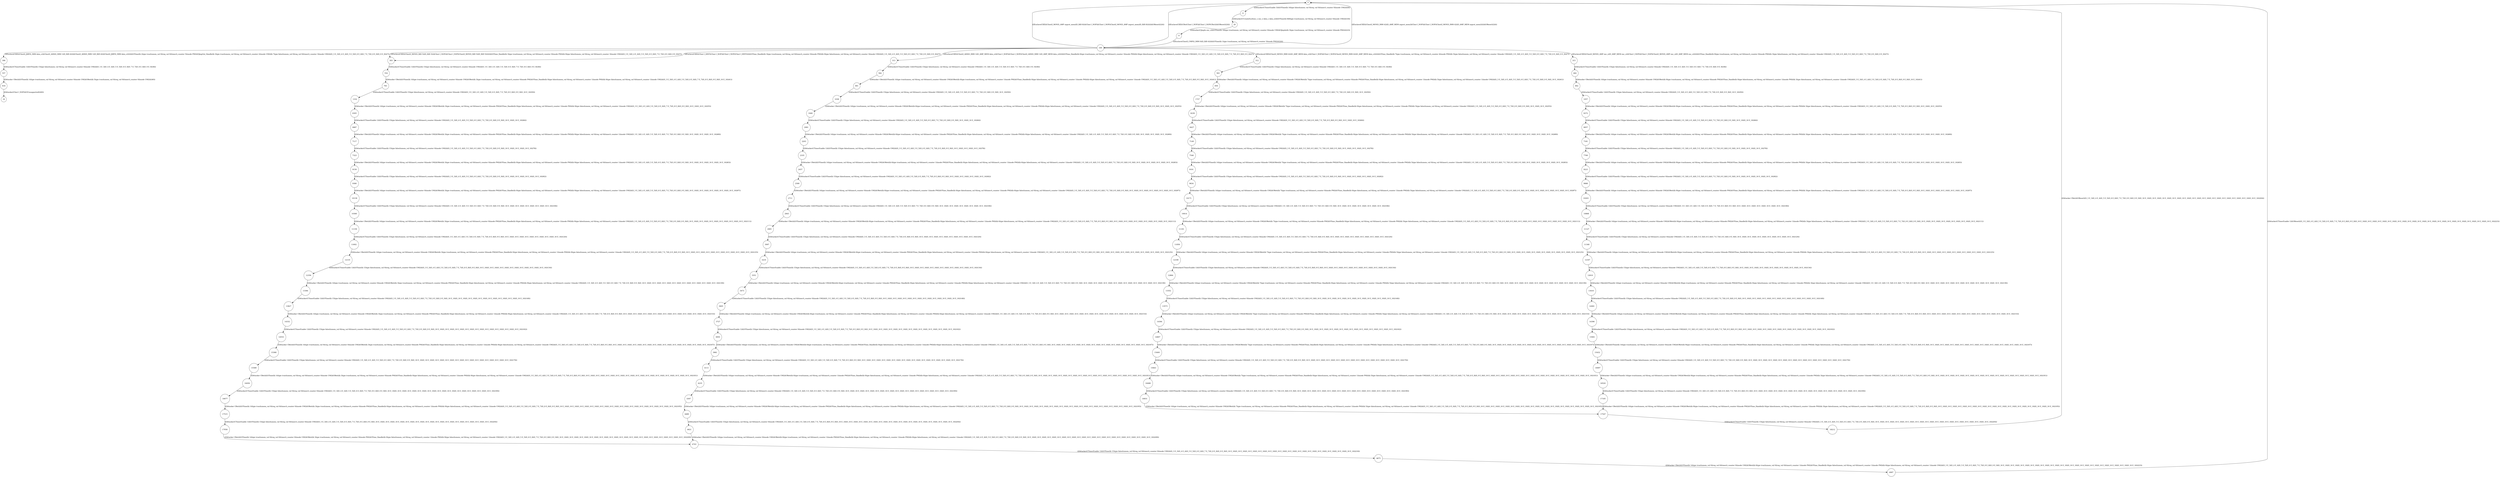 digraph G {
  0 [shape=circle, ];
  11 [shape=circle, ];
  18 [shape=circle, ];
  20 [shape=circle, ];
  77 [shape=circle, ];
  169 [shape=circle, ];
  303 [shape=circle, ];
  306 [shape=circle, ];
  312 [shape=circle, ];
  313 [shape=circle, ];
  315 [shape=circle, ];
  464 [shape=circle, ];
  554 [shape=circle, ];
  557 [shape=circle, ];
  563 [shape=circle, ];
  564 [shape=circle, ];
  661 [shape=circle, ];
  662 [shape=circle, ];
  783 [shape=circle, ];
  818 [shape=circle, ];
  856 [shape=circle, ];
  1038 [shape=circle, ];
  1057 [shape=circle, ];
  1332 [shape=circle, ];
  1727 [shape=circle, ];
  1949 [shape=circle, ];
  2081 [shape=circle, ];
  2203 [shape=circle, ];
  2335 [shape=circle, ];
  2457 [shape=circle, ];
  2589 [shape=circle, ];
  2711 [shape=circle, ];
  2843 [shape=circle, ];
  2965 [shape=circle, ];
  3097 [shape=circle, ];
  3219 [shape=circle, ];
  3351 [shape=circle, ];
  3473 [shape=circle, ];
  3605 [shape=circle, ];
  3727 [shape=circle, ];
  3859 [shape=circle, ];
  3981 [shape=circle, ];
  4113 [shape=circle, ];
  4235 [shape=circle, ];
  4367 [shape=circle, ];
  4489 [shape=circle, ];
  4621 [shape=circle, ];
  4743 [shape=circle, ];
  4875 [shape=circle, ];
  4997 [shape=circle, ];
  6239 [shape=circle, ];
  6272 [shape=circle, ];
  6305 [shape=circle, ];
  6427 [shape=circle, ];
  6657 [shape=circle, ];
  6887 [shape=circle, ];
  7117 [shape=circle, ];
  7149 [shape=circle, ];
  7181 [shape=circle, ];
  7323 [shape=circle, ];
  7546 [shape=circle, ];
  7769 [shape=circle, ];
  9159 [shape=circle, ];
  9191 [shape=circle, ];
  9223 [shape=circle, ];
  9380 [shape=circle, ];
  9634 [shape=circle, ];
  9888 [shape=circle, ];
  10139 [shape=circle, ];
  10171 [shape=circle, ];
  10203 [shape=circle, ];
  10360 [shape=circle, ];
  10614 [shape=circle, ];
  10868 [shape=circle, ];
  11127 [shape=circle, ];
  11159 [shape=circle, ];
  11191 [shape=circle, ];
  11348 [shape=circle, ];
  11602 [shape=circle, ];
  11856 [shape=circle, ];
  12135 [shape=circle, ];
  12167 [shape=circle, ];
  12199 [shape=circle, ];
  12356 [shape=circle, ];
  12610 [shape=circle, ];
  12864 [shape=circle, ];
  13352 [shape=circle, ];
  13384 [shape=circle, ];
  13416 [shape=circle, ];
  13573 [shape=circle, ];
  13827 [shape=circle, ];
  14081 [shape=circle, ];
  14332 [shape=circle, ];
  14364 [shape=circle, ];
  14396 [shape=circle, ];
  14553 [shape=circle, ];
  14807 [shape=circle, ];
  15061 [shape=circle, ];
  15368 [shape=circle, ];
  15400 [shape=circle, ];
  15432 [shape=circle, ];
  15589 [shape=circle, ];
  15843 [shape=circle, ];
  16097 [shape=circle, ];
  16456 [shape=circle, ];
  16488 [shape=circle, ];
  16520 [shape=circle, ];
  16677 [shape=circle, ];
  16931 [shape=circle, ];
  17185 [shape=circle, ];
  17515 [shape=circle, ];
  17547 [shape=circle, ];
  17958 [shape=circle, ];
  18212 [shape=circle, ];
  
  
  0 -> 11 [label="((IAttacker(CTimerEnable 3))(((OTime((k 16)(gie false)(umem_val 0)(reg_val 0)(timerA_counter 0)(mode UM))))()8))",
           ];
  11 -> 20 [label="((IAttacker(CCreateEncl(enc_s enc_e data_s data_e)))(((OTime((k 648)(gie true)(umem_val 0)(reg_val 0)(timerA_counter 0)(mode UM))))()18))",
            ];
  20 -> 77 [label="((IAttacker(CJmpIn enc_s))(((OTime((k 18)(gie true)(umem_val 0)(reg_val 0)(timerA_counter 0)(mode UM)))(OJmpIn((k 3)(gie true)(umem_val 0)(reg_val 0)(timerA_counter 2)(mode PM))))()23))",
            ];
  77 -> 169 [label="((IEnclave(CInst(I_CMP(S_IMM 0)(D_R(R 4)))))(((OTime((k 1)(gie true)(umem_val 0)(reg_val 0)(timerA_counter 3)(mode PM))))()24))",
             ];
  169 -> 0 [label="((IEnclave(CIfZ(((CInst(I_MOV(S_IMM 42)(D_AMP_MEM unprot_mem)))(CInst I_NOP))((CInst I_NOP)(CInst(I_MOV(S_IMM 42)(D_AMP_MEM unprot_mem)))))))((OReset)()24))",
            ];
  169 -> 0 [label="((IEnclave(CIfZ(((CInst(I_MOV(S_AMP unprot_mem)(D_R(R 8))))(CInst I_NOP))((CInst I_NOP)(CInst(I_MOV(S_AMP unprot_mem)(D_R(R 8))))))))((OReset)()24))",
            ];
  169 -> 0 [label="((IEnclave(CIfZ((CRst(CInst I_NOP))((CInst I_NOP)CRst))))((OReset)()24))",
            ];
  169 -> 303 [label="((IEnclave(CIfZ(((CInst I_DINT)(CInst I_NOP))((CInst I_NOP)(CInst I_DINT)))))(((OTime_Handle((k 3)(gie true)(umem_val 0)(reg_val 0)(timerA_counter 0)(mode PM))((k 9)(gie false)(umem_val 0)(reg_val 0)(timerA_counter 3)(mode UM))))((S_3 E_3)(S_4 E_4)(S_5 E_5)(S_6 E_6)(S_7 E_7)(S_8 E_8)(S_9 E_9))27))",
              ];
  169 -> 303 [label="((IEnclave(CIfZ(((CInst(I_MOV(S_R(R 5))(D_R(R 5))))(CInst I_NOP))((CInst I_NOP)(CInst(I_MOV(S_R(R 5))(D_R(R 5))))))))(((OTime_Handle((k 3)(gie true)(umem_val 0)(reg_val 0)(timerA_counter 0)(mode PM))((k 9)(gie false)(umem_val 0)(reg_val 0)(timerA_counter 3)(mode UM))))((S_3 E_3)(S_4 E_4)(S_5 E_5)(S_6 E_6)(S_7 E_7)(S_8 E_8)(S_9 E_9))27))",
              ];
  169 -> 306 [label="((IEnclave(CIfZ(((CInst(I_JMP(S_IMM data_s)))(CInst(I_ADD(S_IMM 1)(D_R(R 4)))))((CInst(I_ADD(S_IMM 1)(D_R(R 4))))(CInst(I_JMP(S_IMM data_s)))))))(((OTime((k 2)(gie true)(umem_val 0)(reg_val 0)(timerA_counter 5)(mode PM)))(OJmpOut_Handle((k 3)(gie true)(umem_val 0)(reg_val 0)(timerA_counter 2)(mode UM))((k 7)(gie false)(umem_val 0)(reg_val 0)(timerA_counter 3)(mode UM))))((S_3 E_3)(S_4 E_4)(S_5 E_5)(S_6 E_6)(S_7 E_7)(S_8 E_8)(S_9 E_9))27))",
              ];
  169 -> 312 [label="((IEnclave(CIfZ(((CInst(I_MOV(S_IMM 42)(D_AMP_MEM data_s)))(CInst I_NOP))((CInst I_NOP)(CInst(I_MOV(S_IMM 42)(D_AMP_MEM data_s)))))))(((OTime_Handle((k 7)(gie true)(umem_val 0)(reg_val 0)(timerA_counter 4)(mode PM))((k 5)(gie false)(umem_val 0)(reg_val 0)(timerA_counter 3)(mode UM))))((S_3 E_3)(S_4 E_4)(S_5 E_5)(S_6 E_6)(S_7 E_7)(S_8 E_8)(S_9 E_9))27))",
              ];
  169 -> 313 [label="((IEnclave(CIfZ(((CInst(I_ADD(S_IMM 1)(D_AMP_MEM data_s)))(CInst I_NOP))((CInst I_NOP)(CInst(I_ADD(S_IMM 1)(D_AMP_MEM data_s)))))))(((OTime_Handle((k 6)(gie true)(umem_val 0)(reg_val 0)(timerA_counter 3)(mode PM))((k 6)(gie false)(umem_val 0)(reg_val 0)(timerA_counter 3)(mode UM))))((S_3 E_3)(S_4 E_4)(S_5 E_5)(S_6 E_6)(S_7 E_7)(S_8 E_8)(S_9 E_9))27))",
              ];
  169 -> 315 [label="((IEnclave(CIfZ(((CInst(I_MOV(S_AMP enc_s)(D_AMP_MEM enc_s)))(CInst I_NOP))((CInst I_NOP)(CInst(I_MOV(S_AMP enc_s)(D_AMP_MEM enc_s)))))))(((OTime_Handle((k 9)(gie true)(umem_val 0)(reg_val 0)(timerA_counter 0)(mode PM))((k 3)(gie false)(umem_val 0)(reg_val 0)(timerA_counter 3)(mode UM))))((S_3 E_3)(S_4 E_4)(S_5 E_5)(S_6 E_6)(S_7 E_7)(S_8 E_8)(S_9 E_9))27))",
              ];
  303 -> 554 [label="((IAttacker(CTimerEnable 1))(((OTime((k 15)(gie false)(umem_val 0)(reg_val 0)(timerA_counter 0)(mode UM))))((S_3 E_3)(S_4 E_4)(S_5 E_5)(S_6 E_6)(S_7 E_7)(S_8 E_8)(S_9 E_9))36))",
              ];
  306 -> 557 [label="((IAttacker(CTimerEnable 1))(((OTime((k 15)(gie false)(umem_val 0)(reg_val 0)(timerA_counter 0)(mode UM))))((S_3 E_3)(S_4 E_4)(S_5 E_5)(S_6 E_6)(S_7 E_7)(S_8 E_8)(S_9 E_9))36))",
              ];
  312 -> 563 [label="((IAttacker(CTimerEnable 1))(((OTime((k 15)(gie false)(umem_val 0)(reg_val 0)(timerA_counter 0)(mode UM))))((S_3 E_3)(S_4 E_4)(S_5 E_5)(S_6 E_6)(S_7 E_7)(S_8 E_8)(S_9 E_9))36))",
              ];
  313 -> 564 [label="((IAttacker(CTimerEnable 1))(((OTime((k 15)(gie false)(umem_val 0)(reg_val 0)(timerA_counter 0)(mode UM))))((S_3 E_3)(S_4 E_4)(S_5 E_5)(S_6 E_6)(S_7 E_7)(S_8 E_8)(S_9 E_9))36))",
              ];
  315 -> 464 [label="((IAttacker(CTimerEnable 1))(((OTime((k 15)(gie false)(umem_val 0)(reg_val 0)(timerA_counter 0)(mode UM))))((S_3 E_3)(S_4 E_4)(S_5 E_5)(S_6 E_6)(S_7 E_7)(S_8 E_8)(S_9 E_9))36))",
              ];
  464 -> 662 [label="((IAttacker CReti)(((OTime((k 14)(gie true)(umem_val 0)(reg_val 0)(timerA_counter 0)(mode UM)))(OReti((k 9)(gie true)(umem_val 0)(reg_val 0)(timerA_counter 0)(mode PM)))(OTime_Handle((k 0)(gie false)(umem_val 0)(reg_val 0)(timerA_counter 1)(mode PM))((k 3)(gie false)(umem_val 0)(reg_val 0)(timerA_counter 1)(mode UM))))((S_3 E_3)(S_4 E_4)(S_5 E_5)(S_6 E_6)(S_7 E_7)(S_8 E_8)(S_9 E_9)(S_16 E_16))41))",
              ];
  554 -> 783 [label="((IAttacker CReti)(((OTime((k 14)(gie true)(umem_val 0)(reg_val 0)(timerA_counter 0)(mode UM)))(OReti((k 3)(gie true)(umem_val 0)(reg_val 0)(timerA_counter 0)(mode PM)))(OTime_Handle((k 0)(gie false)(umem_val 0)(reg_val 0)(timerA_counter 1)(mode PM))((k 9)(gie false)(umem_val 0)(reg_val 0)(timerA_counter 1)(mode UM))))((S_3 E_3)(S_4 E_4)(S_5 E_5)(S_6 E_6)(S_7 E_7)(S_8 E_8)(S_9 E_9)(S_16 E_16))41))",
              ];
  557 -> 818 [label="((IAttacker CReti)(((OTime((k 14)(gie true)(umem_val 0)(reg_val 0)(timerA_counter 0)(mode UM)))(OReti((k 5)(gie true)(umem_val 0)(reg_val 0)(timerA_counter 0)(mode UM))))()40))",
              ];
  563 -> 856 [label="((IAttacker CReti)(((OTime((k 14)(gie true)(umem_val 0)(reg_val 0)(timerA_counter 0)(mode UM)))(OReti((k 7)(gie true)(umem_val 0)(reg_val 0)(timerA_counter 0)(mode PM)))(OTime_Handle((k 0)(gie false)(umem_val 0)(reg_val 0)(timerA_counter 1)(mode PM))((k 5)(gie false)(umem_val 0)(reg_val 0)(timerA_counter 1)(mode UM))))((S_3 E_3)(S_4 E_4)(S_5 E_5)(S_6 E_6)(S_7 E_7)(S_8 E_8)(S_9 E_9)(S_16 E_16))41))",
              ];
  564 -> 661 [label="((IAttacker CReti)(((OTime((k 14)(gie true)(umem_val 0)(reg_val 0)(timerA_counter 0)(mode UM)))(OReti((k 6)(gie true)(umem_val 0)(reg_val 0)(timerA_counter 1)(mode PM)))(OTime_Handle((k 0)(gie false)(umem_val 0)(reg_val 0)(timerA_counter 1)(mode PM))((k 6)(gie false)(umem_val 0)(reg_val 0)(timerA_counter 1)(mode UM))))((S_3 E_3)(S_4 E_4)(S_5 E_5)(S_6 E_6)(S_7 E_7)(S_8 E_8)(S_9 E_9)(S_16 E_16))41))",
              ];
  661 -> 1038 [label="((IAttacker(CTimerEnable 1))(((OTime((k 15)(gie false)(umem_val 0)(reg_val 0)(timerA_counter 0)(mode UM))))((S_3 E_3)(S_4 E_4)(S_5 E_5)(S_6 E_6)(S_7 E_7)(S_8 E_8)(S_9 E_9)(S_16 E_16))50))",
               ];
  662 -> 1057 [label="((IAttacker(CTimerEnable 1))(((OTime((k 15)(gie false)(umem_val 0)(reg_val 0)(timerA_counter 0)(mode UM))))((S_3 E_3)(S_4 E_4)(S_5 E_5)(S_6 E_6)(S_7 E_7)(S_8 E_8)(S_9 E_9)(S_16 E_16))50))",
               ];
  783 -> 1332 [label="((IAttacker(CTimerEnable 1))(((OTime((k 15)(gie false)(umem_val 0)(reg_val 0)(timerA_counter 0)(mode UM))))((S_3 E_3)(S_4 E_4)(S_5 E_5)(S_6 E_6)(S_7 E_7)(S_8 E_8)(S_9 E_9)(S_16 E_16))50))",
               ];
  818 -> 18 [label="((IAttacker(CInst I_NOP))((OUnsupported)()40))", ];
  856 -> 1727 [label="((IAttacker(CTimerEnable 1))(((OTime((k 15)(gie false)(umem_val 0)(reg_val 0)(timerA_counter 0)(mode UM))))((S_3 E_3)(S_4 E_4)(S_5 E_5)(S_6 E_6)(S_7 E_7)(S_8 E_8)(S_9 E_9)(S_16 E_16))50))",
               ];
  1038 -> 1949 [label="((IAttacker CReti)(((OTime((k 14)(gie true)(umem_val 0)(reg_val 0)(timerA_counter 0)(mode UM)))(OReti((k 6)(gie true)(umem_val 0)(reg_val 0)(timerA_counter 1)(mode PM)))(OTime_Handle((k 0)(gie false)(umem_val 0)(reg_val 0)(timerA_counter 1)(mode PM))((k 6)(gie false)(umem_val 0)(reg_val 0)(timerA_counter 1)(mode UM))))((S_3 E_3)(S_4 E_4)(S_5 E_5)(S_6 E_6)(S_7 E_7)(S_8 E_8)(S_9 E_9)(S_16 E_16)(S_16 E_16))55))",
                ];
  1057 -> 6272 [label="((IAttacker CReti)(((OTime((k 14)(gie true)(umem_val 0)(reg_val 0)(timerA_counter 0)(mode UM)))(OReti((k 9)(gie true)(umem_val 0)(reg_val 0)(timerA_counter 0)(mode PM)))(OTime_Handle((k 0)(gie false)(umem_val 0)(reg_val 0)(timerA_counter 1)(mode PM))((k 3)(gie false)(umem_val 0)(reg_val 0)(timerA_counter 1)(mode UM))))((S_3 E_3)(S_4 E_4)(S_5 E_5)(S_6 E_6)(S_7 E_7)(S_8 E_8)(S_9 E_9)(S_16 E_16)(S_16 E_16))55))",
                ];
  1332 -> 6305 [label="((IAttacker CReti)(((OTime((k 14)(gie true)(umem_val 0)(reg_val 0)(timerA_counter 0)(mode UM)))(OReti((k 3)(gie true)(umem_val 0)(reg_val 0)(timerA_counter 0)(mode PM)))(OTime_Handle((k 0)(gie false)(umem_val 0)(reg_val 0)(timerA_counter 1)(mode PM))((k 9)(gie false)(umem_val 0)(reg_val 0)(timerA_counter 1)(mode UM))))((S_3 E_3)(S_4 E_4)(S_5 E_5)(S_6 E_6)(S_7 E_7)(S_8 E_8)(S_9 E_9)(S_16 E_16)(S_16 E_16))55))",
                ];
  1727 -> 6239 [label="((IAttacker CReti)(((OTime((k 14)(gie true)(umem_val 0)(reg_val 0)(timerA_counter 0)(mode UM)))(OReti((k 7)(gie true)(umem_val 0)(reg_val 0)(timerA_counter 0)(mode PM)))(OTime_Handle((k 0)(gie false)(umem_val 0)(reg_val 0)(timerA_counter 1)(mode PM))((k 5)(gie false)(umem_val 0)(reg_val 0)(timerA_counter 1)(mode UM))))((S_3 E_3)(S_4 E_4)(S_5 E_5)(S_6 E_6)(S_7 E_7)(S_8 E_8)(S_9 E_9)(S_16 E_16)(S_16 E_16))55))",
                ];
  1949 -> 2081 [label="((IAttacker(CTimerEnable 1))(((OTime((k 15)(gie false)(umem_val 0)(reg_val 0)(timerA_counter 0)(mode UM))))((S_3 E_3)(S_4 E_4)(S_5 E_5)(S_6 E_6)(S_7 E_7)(S_8 E_8)(S_9 E_9)(S_16 E_16)(S_16 E_16))64))",
                ];
  2081 -> 2203 [label="((IAttacker CReti)(((OTime((k 14)(gie true)(umem_val 0)(reg_val 0)(timerA_counter 0)(mode UM)))(OReti((k 6)(gie true)(umem_val 0)(reg_val 0)(timerA_counter 1)(mode PM)))(OTime_Handle((k 0)(gie false)(umem_val 0)(reg_val 0)(timerA_counter 1)(mode PM))((k 6)(gie false)(umem_val 0)(reg_val 0)(timerA_counter 1)(mode UM))))((S_3 E_3)(S_4 E_4)(S_5 E_5)(S_6 E_6)(S_7 E_7)(S_8 E_8)(S_9 E_9)(S_16 E_16)(S_16 E_16)(S_16 E_16))69))",
                ];
  2203 -> 2335 [label="((IAttacker(CTimerEnable 1))(((OTime((k 15)(gie false)(umem_val 0)(reg_val 0)(timerA_counter 0)(mode UM))))((S_3 E_3)(S_4 E_4)(S_5 E_5)(S_6 E_6)(S_7 E_7)(S_8 E_8)(S_9 E_9)(S_16 E_16)(S_16 E_16)(S_16 E_16))78))",
                ];
  2335 -> 2457 [label="((IAttacker CReti)(((OTime((k 14)(gie true)(umem_val 0)(reg_val 0)(timerA_counter 0)(mode UM)))(OReti((k 6)(gie true)(umem_val 0)(reg_val 0)(timerA_counter 1)(mode PM)))(OTime_Handle((k 0)(gie false)(umem_val 0)(reg_val 0)(timerA_counter 1)(mode PM))((k 6)(gie false)(umem_val 0)(reg_val 0)(timerA_counter 1)(mode UM))))((S_3 E_3)(S_4 E_4)(S_5 E_5)(S_6 E_6)(S_7 E_7)(S_8 E_8)(S_9 E_9)(S_16 E_16)(S_16 E_16)(S_16 E_16)(S_16 E_16))83))",
                ];
  2457 -> 2589 [label="((IAttacker(CTimerEnable 1))(((OTime((k 15)(gie false)(umem_val 0)(reg_val 0)(timerA_counter 0)(mode UM))))((S_3 E_3)(S_4 E_4)(S_5 E_5)(S_6 E_6)(S_7 E_7)(S_8 E_8)(S_9 E_9)(S_16 E_16)(S_16 E_16)(S_16 E_16)(S_16 E_16))92))",
                ];
  2589 -> 2711 [label="((IAttacker CReti)(((OTime((k 14)(gie true)(umem_val 0)(reg_val 0)(timerA_counter 0)(mode UM)))(OReti((k 6)(gie true)(umem_val 0)(reg_val 0)(timerA_counter 1)(mode PM)))(OTime_Handle((k 0)(gie false)(umem_val 0)(reg_val 0)(timerA_counter 1)(mode PM))((k 6)(gie false)(umem_val 0)(reg_val 0)(timerA_counter 1)(mode UM))))((S_3 E_3)(S_4 E_4)(S_5 E_5)(S_6 E_6)(S_7 E_7)(S_8 E_8)(S_9 E_9)(S_16 E_16)(S_16 E_16)(S_16 E_16)(S_16 E_16)(S_16 E_16))97))",
                ];
  2711 -> 2843 [label="((IAttacker(CTimerEnable 1))(((OTime((k 15)(gie false)(umem_val 0)(reg_val 0)(timerA_counter 0)(mode UM))))((S_3 E_3)(S_4 E_4)(S_5 E_5)(S_6 E_6)(S_7 E_7)(S_8 E_8)(S_9 E_9)(S_16 E_16)(S_16 E_16)(S_16 E_16)(S_16 E_16)(S_16 E_16))106))",
                ];
  2843 -> 2965 [label="((IAttacker CReti)(((OTime((k 14)(gie true)(umem_val 0)(reg_val 0)(timerA_counter 0)(mode UM)))(OReti((k 6)(gie true)(umem_val 0)(reg_val 0)(timerA_counter 1)(mode PM)))(OTime_Handle((k 0)(gie false)(umem_val 0)(reg_val 0)(timerA_counter 1)(mode PM))((k 6)(gie false)(umem_val 0)(reg_val 0)(timerA_counter 1)(mode UM))))((S_3 E_3)(S_4 E_4)(S_5 E_5)(S_6 E_6)(S_7 E_7)(S_8 E_8)(S_9 E_9)(S_16 E_16)(S_16 E_16)(S_16 E_16)(S_16 E_16)(S_16 E_16)(S_16 E_16))111))",
                ];
  2965 -> 3097 [label="((IAttacker(CTimerEnable 1))(((OTime((k 15)(gie false)(umem_val 0)(reg_val 0)(timerA_counter 0)(mode UM))))((S_3 E_3)(S_4 E_4)(S_5 E_5)(S_6 E_6)(S_7 E_7)(S_8 E_8)(S_9 E_9)(S_16 E_16)(S_16 E_16)(S_16 E_16)(S_16 E_16)(S_16 E_16)(S_16 E_16))120))",
                ];
  3097 -> 3219 [label="((IAttacker CReti)(((OTime((k 14)(gie true)(umem_val 0)(reg_val 0)(timerA_counter 0)(mode UM)))(OReti((k 6)(gie true)(umem_val 0)(reg_val 0)(timerA_counter 1)(mode PM)))(OTime_Handle((k 0)(gie false)(umem_val 0)(reg_val 0)(timerA_counter 1)(mode PM))((k 6)(gie false)(umem_val 0)(reg_val 0)(timerA_counter 1)(mode UM))))((S_3 E_3)(S_4 E_4)(S_5 E_5)(S_6 E_6)(S_7 E_7)(S_8 E_8)(S_9 E_9)(S_16 E_16)(S_16 E_16)(S_16 E_16)(S_16 E_16)(S_16 E_16)(S_16 E_16)(S_16 E_16))125))",
                ];
  3219 -> 3351 [label="((IAttacker(CTimerEnable 1))(((OTime((k 15)(gie false)(umem_val 0)(reg_val 0)(timerA_counter 0)(mode UM))))((S_3 E_3)(S_4 E_4)(S_5 E_5)(S_6 E_6)(S_7 E_7)(S_8 E_8)(S_9 E_9)(S_16 E_16)(S_16 E_16)(S_16 E_16)(S_16 E_16)(S_16 E_16)(S_16 E_16)(S_16 E_16))134))",
                ];
  3351 -> 3473 [label="((IAttacker CReti)(((OTime((k 14)(gie true)(umem_val 0)(reg_val 0)(timerA_counter 0)(mode UM)))(OReti((k 6)(gie true)(umem_val 0)(reg_val 0)(timerA_counter 1)(mode PM)))(OTime_Handle((k 0)(gie false)(umem_val 0)(reg_val 0)(timerA_counter 1)(mode PM))((k 6)(gie false)(umem_val 0)(reg_val 0)(timerA_counter 1)(mode UM))))((S_3 E_3)(S_4 E_4)(S_5 E_5)(S_6 E_6)(S_7 E_7)(S_8 E_8)(S_9 E_9)(S_16 E_16)(S_16 E_16)(S_16 E_16)(S_16 E_16)(S_16 E_16)(S_16 E_16)(S_16 E_16)(S_16 E_16))139))",
                ];
  3473 -> 3605 [label="((IAttacker(CTimerEnable 1))(((OTime((k 15)(gie false)(umem_val 0)(reg_val 0)(timerA_counter 0)(mode UM))))((S_3 E_3)(S_4 E_4)(S_5 E_5)(S_6 E_6)(S_7 E_7)(S_8 E_8)(S_9 E_9)(S_16 E_16)(S_16 E_16)(S_16 E_16)(S_16 E_16)(S_16 E_16)(S_16 E_16)(S_16 E_16)(S_16 E_16))148))",
                ];
  3605 -> 3727 [label="((IAttacker CReti)(((OTime((k 14)(gie true)(umem_val 0)(reg_val 0)(timerA_counter 0)(mode UM)))(OReti((k 6)(gie true)(umem_val 0)(reg_val 0)(timerA_counter 1)(mode PM)))(OTime_Handle((k 0)(gie false)(umem_val 0)(reg_val 0)(timerA_counter 1)(mode PM))((k 6)(gie false)(umem_val 0)(reg_val 0)(timerA_counter 1)(mode UM))))((S_3 E_3)(S_4 E_4)(S_5 E_5)(S_6 E_6)(S_7 E_7)(S_8 E_8)(S_9 E_9)(S_16 E_16)(S_16 E_16)(S_16 E_16)(S_16 E_16)(S_16 E_16)(S_16 E_16)(S_16 E_16)(S_16 E_16)(S_16 E_16))153))",
                ];
  3727 -> 3859 [label="((IAttacker(CTimerEnable 1))(((OTime((k 15)(gie false)(umem_val 0)(reg_val 0)(timerA_counter 0)(mode UM))))((S_3 E_3)(S_4 E_4)(S_5 E_5)(S_6 E_6)(S_7 E_7)(S_8 E_8)(S_9 E_9)(S_16 E_16)(S_16 E_16)(S_16 E_16)(S_16 E_16)(S_16 E_16)(S_16 E_16)(S_16 E_16)(S_16 E_16)(S_16 E_16))162))",
                ];
  3859 -> 3981 [label="((IAttacker CReti)(((OTime((k 14)(gie true)(umem_val 0)(reg_val 0)(timerA_counter 0)(mode UM)))(OReti((k 6)(gie true)(umem_val 0)(reg_val 0)(timerA_counter 1)(mode PM)))(OTime_Handle((k 0)(gie false)(umem_val 0)(reg_val 0)(timerA_counter 1)(mode PM))((k 6)(gie false)(umem_val 0)(reg_val 0)(timerA_counter 1)(mode UM))))((S_3 E_3)(S_4 E_4)(S_5 E_5)(S_6 E_6)(S_7 E_7)(S_8 E_8)(S_9 E_9)(S_16 E_16)(S_16 E_16)(S_16 E_16)(S_16 E_16)(S_16 E_16)(S_16 E_16)(S_16 E_16)(S_16 E_16)(S_16 E_16)(S_16 E_16))167))",
                ];
  3981 -> 4113 [label="((IAttacker(CTimerEnable 1))(((OTime((k 15)(gie false)(umem_val 0)(reg_val 0)(timerA_counter 0)(mode UM))))((S_3 E_3)(S_4 E_4)(S_5 E_5)(S_6 E_6)(S_7 E_7)(S_8 E_8)(S_9 E_9)(S_16 E_16)(S_16 E_16)(S_16 E_16)(S_16 E_16)(S_16 E_16)(S_16 E_16)(S_16 E_16)(S_16 E_16)(S_16 E_16)(S_16 E_16))176))",
                ];
  4113 -> 4235 [label="((IAttacker CReti)(((OTime((k 14)(gie true)(umem_val 0)(reg_val 0)(timerA_counter 0)(mode UM)))(OReti((k 6)(gie true)(umem_val 0)(reg_val 0)(timerA_counter 1)(mode PM)))(OTime_Handle((k 0)(gie false)(umem_val 0)(reg_val 0)(timerA_counter 1)(mode PM))((k 6)(gie false)(umem_val 0)(reg_val 0)(timerA_counter 1)(mode UM))))((S_3 E_3)(S_4 E_4)(S_5 E_5)(S_6 E_6)(S_7 E_7)(S_8 E_8)(S_9 E_9)(S_16 E_16)(S_16 E_16)(S_16 E_16)(S_16 E_16)(S_16 E_16)(S_16 E_16)(S_16 E_16)(S_16 E_16)(S_16 E_16)(S_16 E_16)(S_16 E_16))181))",
                ];
  4235 -> 4367 [label="((IAttacker(CTimerEnable 1))(((OTime((k 15)(gie false)(umem_val 0)(reg_val 0)(timerA_counter 0)(mode UM))))((S_3 E_3)(S_4 E_4)(S_5 E_5)(S_6 E_6)(S_7 E_7)(S_8 E_8)(S_9 E_9)(S_16 E_16)(S_16 E_16)(S_16 E_16)(S_16 E_16)(S_16 E_16)(S_16 E_16)(S_16 E_16)(S_16 E_16)(S_16 E_16)(S_16 E_16)(S_16 E_16))190))",
                ];
  4367 -> 4489 [label="((IAttacker CReti)(((OTime((k 14)(gie true)(umem_val 0)(reg_val 0)(timerA_counter 0)(mode UM)))(OReti((k 6)(gie true)(umem_val 0)(reg_val 0)(timerA_counter 1)(mode PM)))(OTime_Handle((k 0)(gie false)(umem_val 0)(reg_val 0)(timerA_counter 1)(mode PM))((k 6)(gie false)(umem_val 0)(reg_val 0)(timerA_counter 1)(mode UM))))((S_3 E_3)(S_4 E_4)(S_5 E_5)(S_6 E_6)(S_7 E_7)(S_8 E_8)(S_9 E_9)(S_16 E_16)(S_16 E_16)(S_16 E_16)(S_16 E_16)(S_16 E_16)(S_16 E_16)(S_16 E_16)(S_16 E_16)(S_16 E_16)(S_16 E_16)(S_16 E_16)(S_16 E_16))195))",
                ];
  4489 -> 4621 [label="((IAttacker(CTimerEnable 1))(((OTime((k 15)(gie false)(umem_val 0)(reg_val 0)(timerA_counter 0)(mode UM))))((S_3 E_3)(S_4 E_4)(S_5 E_5)(S_6 E_6)(S_7 E_7)(S_8 E_8)(S_9 E_9)(S_16 E_16)(S_16 E_16)(S_16 E_16)(S_16 E_16)(S_16 E_16)(S_16 E_16)(S_16 E_16)(S_16 E_16)(S_16 E_16)(S_16 E_16)(S_16 E_16)(S_16 E_16))204))",
                ];
  4621 -> 4743 [label="((IAttacker CReti)(((OTime((k 14)(gie true)(umem_val 0)(reg_val 0)(timerA_counter 0)(mode UM)))(OReti((k 6)(gie true)(umem_val 0)(reg_val 0)(timerA_counter 1)(mode PM)))(OTime_Handle((k 0)(gie false)(umem_val 0)(reg_val 0)(timerA_counter 1)(mode PM))((k 6)(gie false)(umem_val 0)(reg_val 0)(timerA_counter 1)(mode UM))))((S_3 E_3)(S_4 E_4)(S_5 E_5)(S_6 E_6)(S_7 E_7)(S_8 E_8)(S_9 E_9)(S_16 E_16)(S_16 E_16)(S_16 E_16)(S_16 E_16)(S_16 E_16)(S_16 E_16)(S_16 E_16)(S_16 E_16)(S_16 E_16)(S_16 E_16)(S_16 E_16)(S_16 E_16)(S_16 E_16))209))",
                ];
  4743 -> 4875 [label="((IAttacker(CTimerEnable 1))(((OTime((k 15)(gie false)(umem_val 0)(reg_val 0)(timerA_counter 0)(mode UM))))((S_3 E_3)(S_4 E_4)(S_5 E_5)(S_6 E_6)(S_7 E_7)(S_8 E_8)(S_9 E_9)(S_16 E_16)(S_16 E_16)(S_16 E_16)(S_16 E_16)(S_16 E_16)(S_16 E_16)(S_16 E_16)(S_16 E_16)(S_16 E_16)(S_16 E_16)(S_16 E_16)(S_16 E_16)(S_16 E_16))218))",
                ];
  4875 -> 4997 [label="((IAttacker CReti)(((OTime((k 14)(gie true)(umem_val 0)(reg_val 0)(timerA_counter 0)(mode UM)))(OReti((k 6)(gie true)(umem_val 0)(reg_val 0)(timerA_counter 1)(mode PM)))(OTime_Handle((k 0)(gie false)(umem_val 0)(reg_val 0)(timerA_counter 1)(mode PM))((k 6)(gie false)(umem_val 0)(reg_val 0)(timerA_counter 1)(mode UM))))((S_3 E_3)(S_4 E_4)(S_5 E_5)(S_6 E_6)(S_7 E_7)(S_8 E_8)(S_9 E_9)(S_16 E_16)(S_16 E_16)(S_16 E_16)(S_16 E_16)(S_16 E_16)(S_16 E_16)(S_16 E_16)(S_16 E_16)(S_16 E_16)(S_16 E_16)(S_16 E_16)(S_16 E_16)(S_16 E_16)(S_16 E_16))223))",
                ];
  4997 -> 0 [label="((IAttacker(CTimerEnable 1))((OReset)((S_3 E_3)(S_4 E_4)(S_5 E_5)(S_6 E_6)(S_7 E_7)(S_8 E_8)(S_9 E_9)(S_16 E_16)(S_16 E_16)(S_16 E_16)(S_16 E_16)(S_16 E_16)(S_16 E_16)(S_16 E_16)(S_16 E_16)(S_16 E_16)(S_16 E_16)(S_16 E_16)(S_16 E_16)(S_16 E_16)(S_16 E_16))223))",
             ];
  6239 -> 6427 [label="((IAttacker(CTimerEnable 1))(((OTime((k 15)(gie false)(umem_val 0)(reg_val 0)(timerA_counter 0)(mode UM))))((S_3 E_3)(S_4 E_4)(S_5 E_5)(S_6 E_6)(S_7 E_7)(S_8 E_8)(S_9 E_9)(S_16 E_16)(S_16 E_16))64))",
                ];
  6272 -> 6657 [label="((IAttacker(CTimerEnable 1))(((OTime((k 15)(gie false)(umem_val 0)(reg_val 0)(timerA_counter 0)(mode UM))))((S_3 E_3)(S_4 E_4)(S_5 E_5)(S_6 E_6)(S_7 E_7)(S_8 E_8)(S_9 E_9)(S_16 E_16)(S_16 E_16))64))",
                ];
  6305 -> 6887 [label="((IAttacker(CTimerEnable 1))(((OTime((k 15)(gie false)(umem_val 0)(reg_val 0)(timerA_counter 0)(mode UM))))((S_3 E_3)(S_4 E_4)(S_5 E_5)(S_6 E_6)(S_7 E_7)(S_8 E_8)(S_9 E_9)(S_16 E_16)(S_16 E_16))64))",
                ];
  6427 -> 7149 [label="((IAttacker CReti)(((OTime((k 14)(gie true)(umem_val 0)(reg_val 0)(timerA_counter 0)(mode UM)))(OReti((k 7)(gie true)(umem_val 0)(reg_val 0)(timerA_counter 0)(mode PM)))(OTime_Handle((k 0)(gie false)(umem_val 0)(reg_val 0)(timerA_counter 1)(mode PM))((k 5)(gie false)(umem_val 0)(reg_val 0)(timerA_counter 1)(mode UM))))((S_3 E_3)(S_4 E_4)(S_5 E_5)(S_6 E_6)(S_7 E_7)(S_8 E_8)(S_9 E_9)(S_16 E_16)(S_16 E_16)(S_16 E_16))69))",
                ];
  6657 -> 7181 [label="((IAttacker CReti)(((OTime((k 14)(gie true)(umem_val 0)(reg_val 0)(timerA_counter 0)(mode UM)))(OReti((k 9)(gie true)(umem_val 0)(reg_val 0)(timerA_counter 0)(mode PM)))(OTime_Handle((k 0)(gie false)(umem_val 0)(reg_val 0)(timerA_counter 1)(mode PM))((k 3)(gie false)(umem_val 0)(reg_val 0)(timerA_counter 1)(mode UM))))((S_3 E_3)(S_4 E_4)(S_5 E_5)(S_6 E_6)(S_7 E_7)(S_8 E_8)(S_9 E_9)(S_16 E_16)(S_16 E_16)(S_16 E_16))69))",
                ];
  6887 -> 7117 [label="((IAttacker CReti)(((OTime((k 14)(gie true)(umem_val 0)(reg_val 0)(timerA_counter 0)(mode UM)))(OReti((k 3)(gie true)(umem_val 0)(reg_val 0)(timerA_counter 0)(mode PM)))(OTime_Handle((k 0)(gie false)(umem_val 0)(reg_val 0)(timerA_counter 1)(mode PM))((k 9)(gie false)(umem_val 0)(reg_val 0)(timerA_counter 1)(mode UM))))((S_3 E_3)(S_4 E_4)(S_5 E_5)(S_6 E_6)(S_7 E_7)(S_8 E_8)(S_9 E_9)(S_16 E_16)(S_16 E_16)(S_16 E_16))69))",
                ];
  7117 -> 7323 [label="((IAttacker(CTimerEnable 1))(((OTime((k 15)(gie false)(umem_val 0)(reg_val 0)(timerA_counter 0)(mode UM))))((S_3 E_3)(S_4 E_4)(S_5 E_5)(S_6 E_6)(S_7 E_7)(S_8 E_8)(S_9 E_9)(S_16 E_16)(S_16 E_16)(S_16 E_16))78))",
                ];
  7149 -> 7546 [label="((IAttacker(CTimerEnable 1))(((OTime((k 15)(gie false)(umem_val 0)(reg_val 0)(timerA_counter 0)(mode UM))))((S_3 E_3)(S_4 E_4)(S_5 E_5)(S_6 E_6)(S_7 E_7)(S_8 E_8)(S_9 E_9)(S_16 E_16)(S_16 E_16)(S_16 E_16))78))",
                ];
  7181 -> 7769 [label="((IAttacker(CTimerEnable 1))(((OTime((k 15)(gie false)(umem_val 0)(reg_val 0)(timerA_counter 0)(mode UM))))((S_3 E_3)(S_4 E_4)(S_5 E_5)(S_6 E_6)(S_7 E_7)(S_8 E_8)(S_9 E_9)(S_16 E_16)(S_16 E_16)(S_16 E_16))78))",
                ];
  7323 -> 9159 [label="((IAttacker CReti)(((OTime((k 14)(gie true)(umem_val 0)(reg_val 0)(timerA_counter 0)(mode UM)))(OReti((k 3)(gie true)(umem_val 0)(reg_val 0)(timerA_counter 0)(mode PM)))(OTime_Handle((k 0)(gie false)(umem_val 0)(reg_val 0)(timerA_counter 1)(mode PM))((k 9)(gie false)(umem_val 0)(reg_val 0)(timerA_counter 1)(mode UM))))((S_3 E_3)(S_4 E_4)(S_5 E_5)(S_6 E_6)(S_7 E_7)(S_8 E_8)(S_9 E_9)(S_16 E_16)(S_16 E_16)(S_16 E_16)(S_16 E_16))83))",
                ];
  7546 -> 9191 [label="((IAttacker CReti)(((OTime((k 14)(gie true)(umem_val 0)(reg_val 0)(timerA_counter 0)(mode UM)))(OReti((k 7)(gie true)(umem_val 0)(reg_val 0)(timerA_counter 0)(mode PM)))(OTime_Handle((k 0)(gie false)(umem_val 0)(reg_val 0)(timerA_counter 1)(mode PM))((k 5)(gie false)(umem_val 0)(reg_val 0)(timerA_counter 1)(mode UM))))((S_3 E_3)(S_4 E_4)(S_5 E_5)(S_6 E_6)(S_7 E_7)(S_8 E_8)(S_9 E_9)(S_16 E_16)(S_16 E_16)(S_16 E_16)(S_16 E_16))83))",
                ];
  7769 -> 9223 [label="((IAttacker CReti)(((OTime((k 14)(gie true)(umem_val 0)(reg_val 0)(timerA_counter 0)(mode UM)))(OReti((k 9)(gie true)(umem_val 0)(reg_val 0)(timerA_counter 0)(mode PM)))(OTime_Handle((k 0)(gie false)(umem_val 0)(reg_val 0)(timerA_counter 1)(mode PM))((k 3)(gie false)(umem_val 0)(reg_val 0)(timerA_counter 1)(mode UM))))((S_3 E_3)(S_4 E_4)(S_5 E_5)(S_6 E_6)(S_7 E_7)(S_8 E_8)(S_9 E_9)(S_16 E_16)(S_16 E_16)(S_16 E_16)(S_16 E_16))83))",
                ];
  9159 -> 9380 [label="((IAttacker(CTimerEnable 1))(((OTime((k 15)(gie false)(umem_val 0)(reg_val 0)(timerA_counter 0)(mode UM))))((S_3 E_3)(S_4 E_4)(S_5 E_5)(S_6 E_6)(S_7 E_7)(S_8 E_8)(S_9 E_9)(S_16 E_16)(S_16 E_16)(S_16 E_16)(S_16 E_16))92))",
                ];
  9191 -> 9634 [label="((IAttacker(CTimerEnable 1))(((OTime((k 15)(gie false)(umem_val 0)(reg_val 0)(timerA_counter 0)(mode UM))))((S_3 E_3)(S_4 E_4)(S_5 E_5)(S_6 E_6)(S_7 E_7)(S_8 E_8)(S_9 E_9)(S_16 E_16)(S_16 E_16)(S_16 E_16)(S_16 E_16))92))",
                ];
  9223 -> 9888 [label="((IAttacker(CTimerEnable 1))(((OTime((k 15)(gie false)(umem_val 0)(reg_val 0)(timerA_counter 0)(mode UM))))((S_3 E_3)(S_4 E_4)(S_5 E_5)(S_6 E_6)(S_7 E_7)(S_8 E_8)(S_9 E_9)(S_16 E_16)(S_16 E_16)(S_16 E_16)(S_16 E_16))92))",
                ];
  9380 -> 10139 [label="((IAttacker CReti)(((OTime((k 14)(gie true)(umem_val 0)(reg_val 0)(timerA_counter 0)(mode UM)))(OReti((k 3)(gie true)(umem_val 0)(reg_val 0)(timerA_counter 0)(mode PM)))(OTime_Handle((k 0)(gie false)(umem_val 0)(reg_val 0)(timerA_counter 1)(mode PM))((k 9)(gie false)(umem_val 0)(reg_val 0)(timerA_counter 1)(mode UM))))((S_3 E_3)(S_4 E_4)(S_5 E_5)(S_6 E_6)(S_7 E_7)(S_8 E_8)(S_9 E_9)(S_16 E_16)(S_16 E_16)(S_16 E_16)(S_16 E_16)(S_16 E_16))97))",
                 ];
  9634 -> 10171 [label="((IAttacker CReti)(((OTime((k 14)(gie true)(umem_val 0)(reg_val 0)(timerA_counter 0)(mode UM)))(OReti((k 7)(gie true)(umem_val 0)(reg_val 0)(timerA_counter 0)(mode PM)))(OTime_Handle((k 0)(gie false)(umem_val 0)(reg_val 0)(timerA_counter 1)(mode PM))((k 5)(gie false)(umem_val 0)(reg_val 0)(timerA_counter 1)(mode UM))))((S_3 E_3)(S_4 E_4)(S_5 E_5)(S_6 E_6)(S_7 E_7)(S_8 E_8)(S_9 E_9)(S_16 E_16)(S_16 E_16)(S_16 E_16)(S_16 E_16)(S_16 E_16))97))",
                 ];
  9888 -> 10203 [label="((IAttacker CReti)(((OTime((k 14)(gie true)(umem_val 0)(reg_val 0)(timerA_counter 0)(mode UM)))(OReti((k 9)(gie true)(umem_val 0)(reg_val 0)(timerA_counter 0)(mode PM)))(OTime_Handle((k 0)(gie false)(umem_val 0)(reg_val 0)(timerA_counter 1)(mode PM))((k 3)(gie false)(umem_val 0)(reg_val 0)(timerA_counter 1)(mode UM))))((S_3 E_3)(S_4 E_4)(S_5 E_5)(S_6 E_6)(S_7 E_7)(S_8 E_8)(S_9 E_9)(S_16 E_16)(S_16 E_16)(S_16 E_16)(S_16 E_16)(S_16 E_16))97))",
                 ];
  10139 -> 10360 [label="((IAttacker(CTimerEnable 1))(((OTime((k 15)(gie false)(umem_val 0)(reg_val 0)(timerA_counter 0)(mode UM))))((S_3 E_3)(S_4 E_4)(S_5 E_5)(S_6 E_6)(S_7 E_7)(S_8 E_8)(S_9 E_9)(S_16 E_16)(S_16 E_16)(S_16 E_16)(S_16 E_16)(S_16 E_16))106))",
                  ];
  10171 -> 10614 [label="((IAttacker(CTimerEnable 1))(((OTime((k 15)(gie false)(umem_val 0)(reg_val 0)(timerA_counter 0)(mode UM))))((S_3 E_3)(S_4 E_4)(S_5 E_5)(S_6 E_6)(S_7 E_7)(S_8 E_8)(S_9 E_9)(S_16 E_16)(S_16 E_16)(S_16 E_16)(S_16 E_16)(S_16 E_16))106))",
                  ];
  10203 -> 10868 [label="((IAttacker(CTimerEnable 1))(((OTime((k 15)(gie false)(umem_val 0)(reg_val 0)(timerA_counter 0)(mode UM))))((S_3 E_3)(S_4 E_4)(S_5 E_5)(S_6 E_6)(S_7 E_7)(S_8 E_8)(S_9 E_9)(S_16 E_16)(S_16 E_16)(S_16 E_16)(S_16 E_16)(S_16 E_16))106))",
                  ];
  10360 -> 11159 [label="((IAttacker CReti)(((OTime((k 14)(gie true)(umem_val 0)(reg_val 0)(timerA_counter 0)(mode UM)))(OReti((k 3)(gie true)(umem_val 0)(reg_val 0)(timerA_counter 0)(mode PM)))(OTime_Handle((k 0)(gie false)(umem_val 0)(reg_val 0)(timerA_counter 1)(mode PM))((k 9)(gie false)(umem_val 0)(reg_val 0)(timerA_counter 1)(mode UM))))((S_3 E_3)(S_4 E_4)(S_5 E_5)(S_6 E_6)(S_7 E_7)(S_8 E_8)(S_9 E_9)(S_16 E_16)(S_16 E_16)(S_16 E_16)(S_16 E_16)(S_16 E_16)(S_16 E_16))111))",
                  ];
  10614 -> 11191 [label="((IAttacker CReti)(((OTime((k 14)(gie true)(umem_val 0)(reg_val 0)(timerA_counter 0)(mode UM)))(OReti((k 7)(gie true)(umem_val 0)(reg_val 0)(timerA_counter 0)(mode PM)))(OTime_Handle((k 0)(gie false)(umem_val 0)(reg_val 0)(timerA_counter 1)(mode PM))((k 5)(gie false)(umem_val 0)(reg_val 0)(timerA_counter 1)(mode UM))))((S_3 E_3)(S_4 E_4)(S_5 E_5)(S_6 E_6)(S_7 E_7)(S_8 E_8)(S_9 E_9)(S_16 E_16)(S_16 E_16)(S_16 E_16)(S_16 E_16)(S_16 E_16)(S_16 E_16))111))",
                  ];
  10868 -> 11127 [label="((IAttacker CReti)(((OTime((k 14)(gie true)(umem_val 0)(reg_val 0)(timerA_counter 0)(mode UM)))(OReti((k 9)(gie true)(umem_val 0)(reg_val 0)(timerA_counter 0)(mode PM)))(OTime_Handle((k 0)(gie false)(umem_val 0)(reg_val 0)(timerA_counter 1)(mode PM))((k 3)(gie false)(umem_val 0)(reg_val 0)(timerA_counter 1)(mode UM))))((S_3 E_3)(S_4 E_4)(S_5 E_5)(S_6 E_6)(S_7 E_7)(S_8 E_8)(S_9 E_9)(S_16 E_16)(S_16 E_16)(S_16 E_16)(S_16 E_16)(S_16 E_16)(S_16 E_16))111))",
                  ];
  11127 -> 11348 [label="((IAttacker(CTimerEnable 1))(((OTime((k 15)(gie false)(umem_val 0)(reg_val 0)(timerA_counter 0)(mode UM))))((S_3 E_3)(S_4 E_4)(S_5 E_5)(S_6 E_6)(S_7 E_7)(S_8 E_8)(S_9 E_9)(S_16 E_16)(S_16 E_16)(S_16 E_16)(S_16 E_16)(S_16 E_16)(S_16 E_16))120))",
                  ];
  11159 -> 11602 [label="((IAttacker(CTimerEnable 1))(((OTime((k 15)(gie false)(umem_val 0)(reg_val 0)(timerA_counter 0)(mode UM))))((S_3 E_3)(S_4 E_4)(S_5 E_5)(S_6 E_6)(S_7 E_7)(S_8 E_8)(S_9 E_9)(S_16 E_16)(S_16 E_16)(S_16 E_16)(S_16 E_16)(S_16 E_16)(S_16 E_16))120))",
                  ];
  11191 -> 11856 [label="((IAttacker(CTimerEnable 1))(((OTime((k 15)(gie false)(umem_val 0)(reg_val 0)(timerA_counter 0)(mode UM))))((S_3 E_3)(S_4 E_4)(S_5 E_5)(S_6 E_6)(S_7 E_7)(S_8 E_8)(S_9 E_9)(S_16 E_16)(S_16 E_16)(S_16 E_16)(S_16 E_16)(S_16 E_16)(S_16 E_16))120))",
                  ];
  11348 -> 12167 [label="((IAttacker CReti)(((OTime((k 14)(gie true)(umem_val 0)(reg_val 0)(timerA_counter 0)(mode UM)))(OReti((k 9)(gie true)(umem_val 0)(reg_val 0)(timerA_counter 0)(mode PM)))(OTime_Handle((k 0)(gie false)(umem_val 0)(reg_val 0)(timerA_counter 1)(mode PM))((k 3)(gie false)(umem_val 0)(reg_val 0)(timerA_counter 1)(mode UM))))((S_3 E_3)(S_4 E_4)(S_5 E_5)(S_6 E_6)(S_7 E_7)(S_8 E_8)(S_9 E_9)(S_16 E_16)(S_16 E_16)(S_16 E_16)(S_16 E_16)(S_16 E_16)(S_16 E_16)(S_16 E_16))125))",
                  ];
  11602 -> 12135 [label="((IAttacker CReti)(((OTime((k 14)(gie true)(umem_val 0)(reg_val 0)(timerA_counter 0)(mode UM)))(OReti((k 3)(gie true)(umem_val 0)(reg_val 0)(timerA_counter 0)(mode PM)))(OTime_Handle((k 0)(gie false)(umem_val 0)(reg_val 0)(timerA_counter 1)(mode PM))((k 9)(gie false)(umem_val 0)(reg_val 0)(timerA_counter 1)(mode UM))))((S_3 E_3)(S_4 E_4)(S_5 E_5)(S_6 E_6)(S_7 E_7)(S_8 E_8)(S_9 E_9)(S_16 E_16)(S_16 E_16)(S_16 E_16)(S_16 E_16)(S_16 E_16)(S_16 E_16)(S_16 E_16))125))",
                  ];
  11856 -> 12199 [label="((IAttacker CReti)(((OTime((k 14)(gie true)(umem_val 0)(reg_val 0)(timerA_counter 0)(mode UM)))(OReti((k 7)(gie true)(umem_val 0)(reg_val 0)(timerA_counter 0)(mode PM)))(OTime_Handle((k 0)(gie false)(umem_val 0)(reg_val 0)(timerA_counter 1)(mode PM))((k 5)(gie false)(umem_val 0)(reg_val 0)(timerA_counter 1)(mode UM))))((S_3 E_3)(S_4 E_4)(S_5 E_5)(S_6 E_6)(S_7 E_7)(S_8 E_8)(S_9 E_9)(S_16 E_16)(S_16 E_16)(S_16 E_16)(S_16 E_16)(S_16 E_16)(S_16 E_16)(S_16 E_16))125))",
                  ];
  12135 -> 12356 [label="((IAttacker(CTimerEnable 1))(((OTime((k 15)(gie false)(umem_val 0)(reg_val 0)(timerA_counter 0)(mode UM))))((S_3 E_3)(S_4 E_4)(S_5 E_5)(S_6 E_6)(S_7 E_7)(S_8 E_8)(S_9 E_9)(S_16 E_16)(S_16 E_16)(S_16 E_16)(S_16 E_16)(S_16 E_16)(S_16 E_16)(S_16 E_16))134))",
                  ];
  12167 -> 12610 [label="((IAttacker(CTimerEnable 1))(((OTime((k 15)(gie false)(umem_val 0)(reg_val 0)(timerA_counter 0)(mode UM))))((S_3 E_3)(S_4 E_4)(S_5 E_5)(S_6 E_6)(S_7 E_7)(S_8 E_8)(S_9 E_9)(S_16 E_16)(S_16 E_16)(S_16 E_16)(S_16 E_16)(S_16 E_16)(S_16 E_16)(S_16 E_16))134))",
                  ];
  12199 -> 12864 [label="((IAttacker(CTimerEnable 1))(((OTime((k 15)(gie false)(umem_val 0)(reg_val 0)(timerA_counter 0)(mode UM))))((S_3 E_3)(S_4 E_4)(S_5 E_5)(S_6 E_6)(S_7 E_7)(S_8 E_8)(S_9 E_9)(S_16 E_16)(S_16 E_16)(S_16 E_16)(S_16 E_16)(S_16 E_16)(S_16 E_16)(S_16 E_16))134))",
                  ];
  12356 -> 13384 [label="((IAttacker CReti)(((OTime((k 14)(gie true)(umem_val 0)(reg_val 0)(timerA_counter 0)(mode UM)))(OReti((k 3)(gie true)(umem_val 0)(reg_val 0)(timerA_counter 0)(mode PM)))(OTime_Handle((k 0)(gie false)(umem_val 0)(reg_val 0)(timerA_counter 1)(mode PM))((k 9)(gie false)(umem_val 0)(reg_val 0)(timerA_counter 1)(mode UM))))((S_3 E_3)(S_4 E_4)(S_5 E_5)(S_6 E_6)(S_7 E_7)(S_8 E_8)(S_9 E_9)(S_16 E_16)(S_16 E_16)(S_16 E_16)(S_16 E_16)(S_16 E_16)(S_16 E_16)(S_16 E_16)(S_16 E_16))139))",
                  ];
  12610 -> 13416 [label="((IAttacker CReti)(((OTime((k 14)(gie true)(umem_val 0)(reg_val 0)(timerA_counter 0)(mode UM)))(OReti((k 9)(gie true)(umem_val 0)(reg_val 0)(timerA_counter 0)(mode PM)))(OTime_Handle((k 0)(gie false)(umem_val 0)(reg_val 0)(timerA_counter 1)(mode PM))((k 3)(gie false)(umem_val 0)(reg_val 0)(timerA_counter 1)(mode UM))))((S_3 E_3)(S_4 E_4)(S_5 E_5)(S_6 E_6)(S_7 E_7)(S_8 E_8)(S_9 E_9)(S_16 E_16)(S_16 E_16)(S_16 E_16)(S_16 E_16)(S_16 E_16)(S_16 E_16)(S_16 E_16)(S_16 E_16))139))",
                  ];
  12864 -> 13352 [label="((IAttacker CReti)(((OTime((k 14)(gie true)(umem_val 0)(reg_val 0)(timerA_counter 0)(mode UM)))(OReti((k 7)(gie true)(umem_val 0)(reg_val 0)(timerA_counter 0)(mode PM)))(OTime_Handle((k 0)(gie false)(umem_val 0)(reg_val 0)(timerA_counter 1)(mode PM))((k 5)(gie false)(umem_val 0)(reg_val 0)(timerA_counter 1)(mode UM))))((S_3 E_3)(S_4 E_4)(S_5 E_5)(S_6 E_6)(S_7 E_7)(S_8 E_8)(S_9 E_9)(S_16 E_16)(S_16 E_16)(S_16 E_16)(S_16 E_16)(S_16 E_16)(S_16 E_16)(S_16 E_16)(S_16 E_16))139))",
                  ];
  13352 -> 13573 [label="((IAttacker(CTimerEnable 1))(((OTime((k 15)(gie false)(umem_val 0)(reg_val 0)(timerA_counter 0)(mode UM))))((S_3 E_3)(S_4 E_4)(S_5 E_5)(S_6 E_6)(S_7 E_7)(S_8 E_8)(S_9 E_9)(S_16 E_16)(S_16 E_16)(S_16 E_16)(S_16 E_16)(S_16 E_16)(S_16 E_16)(S_16 E_16)(S_16 E_16))148))",
                  ];
  13384 -> 13827 [label="((IAttacker(CTimerEnable 1))(((OTime((k 15)(gie false)(umem_val 0)(reg_val 0)(timerA_counter 0)(mode UM))))((S_3 E_3)(S_4 E_4)(S_5 E_5)(S_6 E_6)(S_7 E_7)(S_8 E_8)(S_9 E_9)(S_16 E_16)(S_16 E_16)(S_16 E_16)(S_16 E_16)(S_16 E_16)(S_16 E_16)(S_16 E_16)(S_16 E_16))148))",
                  ];
  13416 -> 14081 [label="((IAttacker(CTimerEnable 1))(((OTime((k 15)(gie false)(umem_val 0)(reg_val 0)(timerA_counter 0)(mode UM))))((S_3 E_3)(S_4 E_4)(S_5 E_5)(S_6 E_6)(S_7 E_7)(S_8 E_8)(S_9 E_9)(S_16 E_16)(S_16 E_16)(S_16 E_16)(S_16 E_16)(S_16 E_16)(S_16 E_16)(S_16 E_16)(S_16 E_16))148))",
                  ];
  13573 -> 14364 [label="((IAttacker CReti)(((OTime((k 14)(gie true)(umem_val 0)(reg_val 0)(timerA_counter 0)(mode UM)))(OReti((k 7)(gie true)(umem_val 0)(reg_val 0)(timerA_counter 0)(mode PM)))(OTime_Handle((k 0)(gie false)(umem_val 0)(reg_val 0)(timerA_counter 1)(mode PM))((k 5)(gie false)(umem_val 0)(reg_val 0)(timerA_counter 1)(mode UM))))((S_3 E_3)(S_4 E_4)(S_5 E_5)(S_6 E_6)(S_7 E_7)(S_8 E_8)(S_9 E_9)(S_16 E_16)(S_16 E_16)(S_16 E_16)(S_16 E_16)(S_16 E_16)(S_16 E_16)(S_16 E_16)(S_16 E_16)(S_16 E_16))153))",
                  ];
  13827 -> 14332 [label="((IAttacker CReti)(((OTime((k 14)(gie true)(umem_val 0)(reg_val 0)(timerA_counter 0)(mode UM)))(OReti((k 3)(gie true)(umem_val 0)(reg_val 0)(timerA_counter 0)(mode PM)))(OTime_Handle((k 0)(gie false)(umem_val 0)(reg_val 0)(timerA_counter 1)(mode PM))((k 9)(gie false)(umem_val 0)(reg_val 0)(timerA_counter 1)(mode UM))))((S_3 E_3)(S_4 E_4)(S_5 E_5)(S_6 E_6)(S_7 E_7)(S_8 E_8)(S_9 E_9)(S_16 E_16)(S_16 E_16)(S_16 E_16)(S_16 E_16)(S_16 E_16)(S_16 E_16)(S_16 E_16)(S_16 E_16)(S_16 E_16))153))",
                  ];
  14081 -> 14396 [label="((IAttacker CReti)(((OTime((k 14)(gie true)(umem_val 0)(reg_val 0)(timerA_counter 0)(mode UM)))(OReti((k 9)(gie true)(umem_val 0)(reg_val 0)(timerA_counter 0)(mode PM)))(OTime_Handle((k 0)(gie false)(umem_val 0)(reg_val 0)(timerA_counter 1)(mode PM))((k 3)(gie false)(umem_val 0)(reg_val 0)(timerA_counter 1)(mode UM))))((S_3 E_3)(S_4 E_4)(S_5 E_5)(S_6 E_6)(S_7 E_7)(S_8 E_8)(S_9 E_9)(S_16 E_16)(S_16 E_16)(S_16 E_16)(S_16 E_16)(S_16 E_16)(S_16 E_16)(S_16 E_16)(S_16 E_16)(S_16 E_16))153))",
                  ];
  14332 -> 14553 [label="((IAttacker(CTimerEnable 1))(((OTime((k 15)(gie false)(umem_val 0)(reg_val 0)(timerA_counter 0)(mode UM))))((S_3 E_3)(S_4 E_4)(S_5 E_5)(S_6 E_6)(S_7 E_7)(S_8 E_8)(S_9 E_9)(S_16 E_16)(S_16 E_16)(S_16 E_16)(S_16 E_16)(S_16 E_16)(S_16 E_16)(S_16 E_16)(S_16 E_16)(S_16 E_16))162))",
                  ];
  14364 -> 14807 [label="((IAttacker(CTimerEnable 1))(((OTime((k 15)(gie false)(umem_val 0)(reg_val 0)(timerA_counter 0)(mode UM))))((S_3 E_3)(S_4 E_4)(S_5 E_5)(S_6 E_6)(S_7 E_7)(S_8 E_8)(S_9 E_9)(S_16 E_16)(S_16 E_16)(S_16 E_16)(S_16 E_16)(S_16 E_16)(S_16 E_16)(S_16 E_16)(S_16 E_16)(S_16 E_16))162))",
                  ];
  14396 -> 15061 [label="((IAttacker(CTimerEnable 1))(((OTime((k 15)(gie false)(umem_val 0)(reg_val 0)(timerA_counter 0)(mode UM))))((S_3 E_3)(S_4 E_4)(S_5 E_5)(S_6 E_6)(S_7 E_7)(S_8 E_8)(S_9 E_9)(S_16 E_16)(S_16 E_16)(S_16 E_16)(S_16 E_16)(S_16 E_16)(S_16 E_16)(S_16 E_16)(S_16 E_16)(S_16 E_16))162))",
                  ];
  14553 -> 15368 [label="((IAttacker CReti)(((OTime((k 14)(gie true)(umem_val 0)(reg_val 0)(timerA_counter 0)(mode UM)))(OReti((k 3)(gie true)(umem_val 0)(reg_val 0)(timerA_counter 0)(mode PM)))(OTime_Handle((k 0)(gie false)(umem_val 0)(reg_val 0)(timerA_counter 1)(mode PM))((k 9)(gie false)(umem_val 0)(reg_val 0)(timerA_counter 1)(mode UM))))((S_3 E_3)(S_4 E_4)(S_5 E_5)(S_6 E_6)(S_7 E_7)(S_8 E_8)(S_9 E_9)(S_16 E_16)(S_16 E_16)(S_16 E_16)(S_16 E_16)(S_16 E_16)(S_16 E_16)(S_16 E_16)(S_16 E_16)(S_16 E_16)(S_16 E_16))167))",
                  ];
  14807 -> 15400 [label="((IAttacker CReti)(((OTime((k 14)(gie true)(umem_val 0)(reg_val 0)(timerA_counter 0)(mode UM)))(OReti((k 7)(gie true)(umem_val 0)(reg_val 0)(timerA_counter 0)(mode PM)))(OTime_Handle((k 0)(gie false)(umem_val 0)(reg_val 0)(timerA_counter 1)(mode PM))((k 5)(gie false)(umem_val 0)(reg_val 0)(timerA_counter 1)(mode UM))))((S_3 E_3)(S_4 E_4)(S_5 E_5)(S_6 E_6)(S_7 E_7)(S_8 E_8)(S_9 E_9)(S_16 E_16)(S_16 E_16)(S_16 E_16)(S_16 E_16)(S_16 E_16)(S_16 E_16)(S_16 E_16)(S_16 E_16)(S_16 E_16)(S_16 E_16))167))",
                  ];
  15061 -> 15432 [label="((IAttacker CReti)(((OTime((k 14)(gie true)(umem_val 0)(reg_val 0)(timerA_counter 0)(mode UM)))(OReti((k 9)(gie true)(umem_val 0)(reg_val 0)(timerA_counter 0)(mode PM)))(OTime_Handle((k 0)(gie false)(umem_val 0)(reg_val 0)(timerA_counter 1)(mode PM))((k 3)(gie false)(umem_val 0)(reg_val 0)(timerA_counter 1)(mode UM))))((S_3 E_3)(S_4 E_4)(S_5 E_5)(S_6 E_6)(S_7 E_7)(S_8 E_8)(S_9 E_9)(S_16 E_16)(S_16 E_16)(S_16 E_16)(S_16 E_16)(S_16 E_16)(S_16 E_16)(S_16 E_16)(S_16 E_16)(S_16 E_16)(S_16 E_16))167))",
                  ];
  15368 -> 15589 [label="((IAttacker(CTimerEnable 1))(((OTime((k 15)(gie false)(umem_val 0)(reg_val 0)(timerA_counter 0)(mode UM))))((S_3 E_3)(S_4 E_4)(S_5 E_5)(S_6 E_6)(S_7 E_7)(S_8 E_8)(S_9 E_9)(S_16 E_16)(S_16 E_16)(S_16 E_16)(S_16 E_16)(S_16 E_16)(S_16 E_16)(S_16 E_16)(S_16 E_16)(S_16 E_16)(S_16 E_16))176))",
                  ];
  15400 -> 15843 [label="((IAttacker(CTimerEnable 1))(((OTime((k 15)(gie false)(umem_val 0)(reg_val 0)(timerA_counter 0)(mode UM))))((S_3 E_3)(S_4 E_4)(S_5 E_5)(S_6 E_6)(S_7 E_7)(S_8 E_8)(S_9 E_9)(S_16 E_16)(S_16 E_16)(S_16 E_16)(S_16 E_16)(S_16 E_16)(S_16 E_16)(S_16 E_16)(S_16 E_16)(S_16 E_16)(S_16 E_16))176))",
                  ];
  15432 -> 16097 [label="((IAttacker(CTimerEnable 1))(((OTime((k 15)(gie false)(umem_val 0)(reg_val 0)(timerA_counter 0)(mode UM))))((S_3 E_3)(S_4 E_4)(S_5 E_5)(S_6 E_6)(S_7 E_7)(S_8 E_8)(S_9 E_9)(S_16 E_16)(S_16 E_16)(S_16 E_16)(S_16 E_16)(S_16 E_16)(S_16 E_16)(S_16 E_16)(S_16 E_16)(S_16 E_16)(S_16 E_16))176))",
                  ];
  15589 -> 16456 [label="((IAttacker CReti)(((OTime((k 14)(gie true)(umem_val 0)(reg_val 0)(timerA_counter 0)(mode UM)))(OReti((k 3)(gie true)(umem_val 0)(reg_val 0)(timerA_counter 0)(mode PM)))(OTime_Handle((k 0)(gie false)(umem_val 0)(reg_val 0)(timerA_counter 1)(mode PM))((k 9)(gie false)(umem_val 0)(reg_val 0)(timerA_counter 1)(mode UM))))((S_3 E_3)(S_4 E_4)(S_5 E_5)(S_6 E_6)(S_7 E_7)(S_8 E_8)(S_9 E_9)(S_16 E_16)(S_16 E_16)(S_16 E_16)(S_16 E_16)(S_16 E_16)(S_16 E_16)(S_16 E_16)(S_16 E_16)(S_16 E_16)(S_16 E_16)(S_16 E_16))181))",
                  ];
  15843 -> 16488 [label="((IAttacker CReti)(((OTime((k 14)(gie true)(umem_val 0)(reg_val 0)(timerA_counter 0)(mode UM)))(OReti((k 7)(gie true)(umem_val 0)(reg_val 0)(timerA_counter 0)(mode PM)))(OTime_Handle((k 0)(gie false)(umem_val 0)(reg_val 0)(timerA_counter 1)(mode PM))((k 5)(gie false)(umem_val 0)(reg_val 0)(timerA_counter 1)(mode UM))))((S_3 E_3)(S_4 E_4)(S_5 E_5)(S_6 E_6)(S_7 E_7)(S_8 E_8)(S_9 E_9)(S_16 E_16)(S_16 E_16)(S_16 E_16)(S_16 E_16)(S_16 E_16)(S_16 E_16)(S_16 E_16)(S_16 E_16)(S_16 E_16)(S_16 E_16)(S_16 E_16))181))",
                  ];
  16097 -> 16520 [label="((IAttacker CReti)(((OTime((k 14)(gie true)(umem_val 0)(reg_val 0)(timerA_counter 0)(mode UM)))(OReti((k 9)(gie true)(umem_val 0)(reg_val 0)(timerA_counter 0)(mode PM)))(OTime_Handle((k 0)(gie false)(umem_val 0)(reg_val 0)(timerA_counter 1)(mode PM))((k 3)(gie false)(umem_val 0)(reg_val 0)(timerA_counter 1)(mode UM))))((S_3 E_3)(S_4 E_4)(S_5 E_5)(S_6 E_6)(S_7 E_7)(S_8 E_8)(S_9 E_9)(S_16 E_16)(S_16 E_16)(S_16 E_16)(S_16 E_16)(S_16 E_16)(S_16 E_16)(S_16 E_16)(S_16 E_16)(S_16 E_16)(S_16 E_16)(S_16 E_16))181))",
                  ];
  16456 -> 16677 [label="((IAttacker(CTimerEnable 1))(((OTime((k 15)(gie false)(umem_val 0)(reg_val 0)(timerA_counter 0)(mode UM))))((S_3 E_3)(S_4 E_4)(S_5 E_5)(S_6 E_6)(S_7 E_7)(S_8 E_8)(S_9 E_9)(S_16 E_16)(S_16 E_16)(S_16 E_16)(S_16 E_16)(S_16 E_16)(S_16 E_16)(S_16 E_16)(S_16 E_16)(S_16 E_16)(S_16 E_16)(S_16 E_16))190))",
                  ];
  16488 -> 16931 [label="((IAttacker(CTimerEnable 1))(((OTime((k 15)(gie false)(umem_val 0)(reg_val 0)(timerA_counter 0)(mode UM))))((S_3 E_3)(S_4 E_4)(S_5 E_5)(S_6 E_6)(S_7 E_7)(S_8 E_8)(S_9 E_9)(S_16 E_16)(S_16 E_16)(S_16 E_16)(S_16 E_16)(S_16 E_16)(S_16 E_16)(S_16 E_16)(S_16 E_16)(S_16 E_16)(S_16 E_16)(S_16 E_16))190))",
                  ];
  16520 -> 17185 [label="((IAttacker(CTimerEnable 1))(((OTime((k 15)(gie false)(umem_val 0)(reg_val 0)(timerA_counter 0)(mode UM))))((S_3 E_3)(S_4 E_4)(S_5 E_5)(S_6 E_6)(S_7 E_7)(S_8 E_8)(S_9 E_9)(S_16 E_16)(S_16 E_16)(S_16 E_16)(S_16 E_16)(S_16 E_16)(S_16 E_16)(S_16 E_16)(S_16 E_16)(S_16 E_16)(S_16 E_16)(S_16 E_16))190))",
                  ];
  16677 -> 17515 [label="((IAttacker CReti)(((OTime((k 14)(gie true)(umem_val 0)(reg_val 0)(timerA_counter 0)(mode UM)))(OReti((k 3)(gie true)(umem_val 0)(reg_val 0)(timerA_counter 0)(mode PM)))(OTime_Handle((k 0)(gie false)(umem_val 0)(reg_val 0)(timerA_counter 1)(mode PM))((k 9)(gie false)(umem_val 0)(reg_val 0)(timerA_counter 1)(mode UM))))((S_3 E_3)(S_4 E_4)(S_5 E_5)(S_6 E_6)(S_7 E_7)(S_8 E_8)(S_9 E_9)(S_16 E_16)(S_16 E_16)(S_16 E_16)(S_16 E_16)(S_16 E_16)(S_16 E_16)(S_16 E_16)(S_16 E_16)(S_16 E_16)(S_16 E_16)(S_16 E_16)(S_16 E_16))195))",
                  ];
  16931 -> 17547 [label="((IAttacker CReti)(((OTime((k 14)(gie true)(umem_val 0)(reg_val 0)(timerA_counter 0)(mode UM)))(OReti((k 7)(gie true)(umem_val 0)(reg_val 0)(timerA_counter 0)(mode PM)))(OTime_Handle((k 0)(gie false)(umem_val 0)(reg_val 0)(timerA_counter 1)(mode PM))((k 5)(gie false)(umem_val 0)(reg_val 0)(timerA_counter 1)(mode UM))))((S_3 E_3)(S_4 E_4)(S_5 E_5)(S_6 E_6)(S_7 E_7)(S_8 E_8)(S_9 E_9)(S_16 E_16)(S_16 E_16)(S_16 E_16)(S_16 E_16)(S_16 E_16)(S_16 E_16)(S_16 E_16)(S_16 E_16)(S_16 E_16)(S_16 E_16)(S_16 E_16)(S_16 E_16))195))",
                  ];
  17185 -> 17547 [label="((IAttacker CReti)(((OTime((k 14)(gie true)(umem_val 0)(reg_val 0)(timerA_counter 0)(mode UM)))(OReti((k 9)(gie true)(umem_val 0)(reg_val 0)(timerA_counter 0)(mode PM)))(OTime_Handle((k 0)(gie false)(umem_val 0)(reg_val 0)(timerA_counter 1)(mode PM))((k 3)(gie false)(umem_val 0)(reg_val 0)(timerA_counter 1)(mode UM))))((S_3 E_3)(S_4 E_4)(S_5 E_5)(S_6 E_6)(S_7 E_7)(S_8 E_8)(S_9 E_9)(S_16 E_16)(S_16 E_16)(S_16 E_16)(S_16 E_16)(S_16 E_16)(S_16 E_16)(S_16 E_16)(S_16 E_16)(S_16 E_16)(S_16 E_16)(S_16 E_16)(S_16 E_16))195))",
                  ];
  17515 -> 17958 [label="((IAttacker(CTimerEnable 1))(((OTime((k 15)(gie false)(umem_val 0)(reg_val 0)(timerA_counter 0)(mode UM))))((S_3 E_3)(S_4 E_4)(S_5 E_5)(S_6 E_6)(S_7 E_7)(S_8 E_8)(S_9 E_9)(S_16 E_16)(S_16 E_16)(S_16 E_16)(S_16 E_16)(S_16 E_16)(S_16 E_16)(S_16 E_16)(S_16 E_16)(S_16 E_16)(S_16 E_16)(S_16 E_16)(S_16 E_16))204))",
                  ];
  17547 -> 18212 [label="((IAttacker(CTimerEnable 1))(((OTime((k 15)(gie false)(umem_val 0)(reg_val 0)(timerA_counter 0)(mode UM))))((S_3 E_3)(S_4 E_4)(S_5 E_5)(S_6 E_6)(S_7 E_7)(S_8 E_8)(S_9 E_9)(S_16 E_16)(S_16 E_16)(S_16 E_16)(S_16 E_16)(S_16 E_16)(S_16 E_16)(S_16 E_16)(S_16 E_16)(S_16 E_16)(S_16 E_16)(S_16 E_16)(S_16 E_16))204))",
                  ];
  17958 -> 4743 [label="((IAttacker CReti)(((OTime((k 14)(gie true)(umem_val 0)(reg_val 0)(timerA_counter 0)(mode UM)))(OReti((k 3)(gie true)(umem_val 0)(reg_val 0)(timerA_counter 0)(mode PM)))(OTime_Handle((k 0)(gie false)(umem_val 0)(reg_val 0)(timerA_counter 1)(mode PM))((k 9)(gie false)(umem_val 0)(reg_val 0)(timerA_counter 1)(mode UM))))((S_3 E_3)(S_4 E_4)(S_5 E_5)(S_6 E_6)(S_7 E_7)(S_8 E_8)(S_9 E_9)(S_16 E_16)(S_16 E_16)(S_16 E_16)(S_16 E_16)(S_16 E_16)(S_16 E_16)(S_16 E_16)(S_16 E_16)(S_16 E_16)(S_16 E_16)(S_16 E_16)(S_16 E_16)(S_16 E_16))209))",
                 ];
  18212 -> 0 [label="((IAttacker CReti)((OReset)((S_3 E_3)(S_4 E_4)(S_5 E_5)(S_6 E_6)(S_7 E_7)(S_8 E_8)(S_9 E_9)(S_16 E_16)(S_16 E_16)(S_16 E_16)(S_16 E_16)(S_16 E_16)(S_16 E_16)(S_16 E_16)(S_16 E_16)(S_16 E_16)(S_16 E_16)(S_16 E_16)(S_16 E_16))204))",
              ];
  
  }